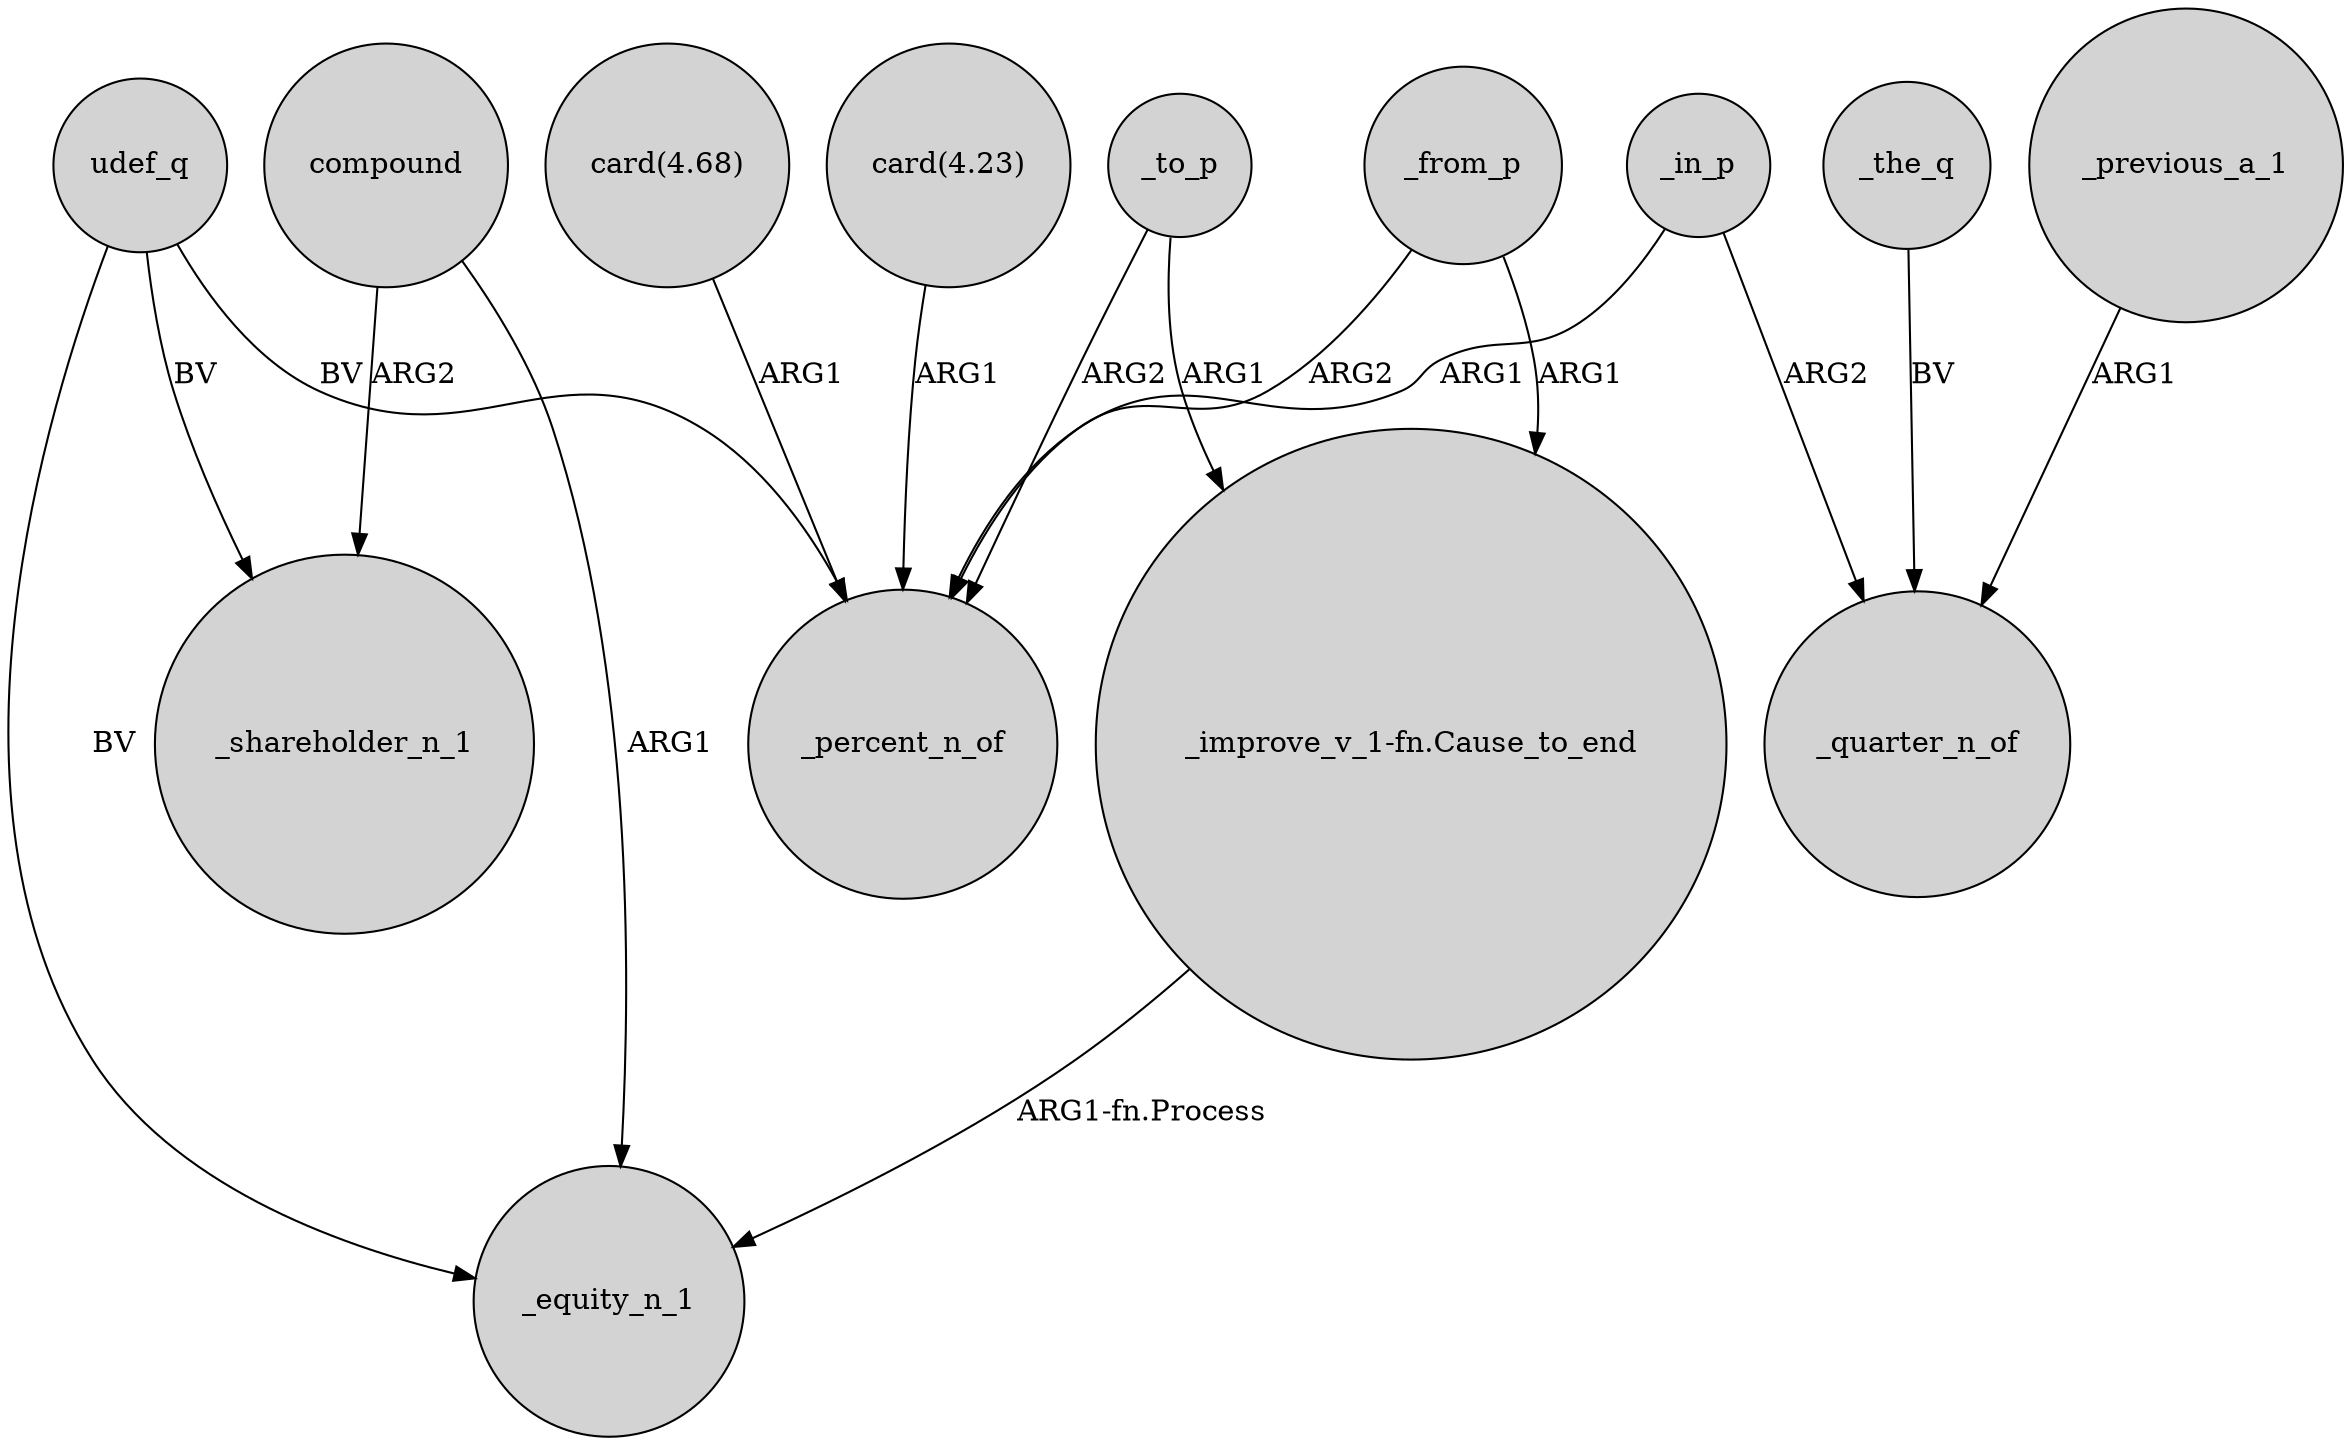 digraph {
	node [shape=circle style=filled]
	udef_q -> _percent_n_of [label=BV]
	compound -> _equity_n_1 [label=ARG1]
	_to_p -> _percent_n_of [label=ARG2]
	"card(4.23)" -> _percent_n_of [label=ARG1]
	_the_q -> _quarter_n_of [label=BV]
	"card(4.68)" -> _percent_n_of [label=ARG1]
	udef_q -> _equity_n_1 [label=BV]
	_in_p -> _quarter_n_of [label=ARG2]
	_to_p -> "_improve_v_1-fn.Cause_to_end" [label=ARG1]
	compound -> _shareholder_n_1 [label=ARG2]
	udef_q -> _shareholder_n_1 [label=BV]
	_previous_a_1 -> _quarter_n_of [label=ARG1]
	_in_p -> _percent_n_of [label=ARG1]
	"_improve_v_1-fn.Cause_to_end" -> _equity_n_1 [label="ARG1-fn.Process"]
	_from_p -> _percent_n_of [label=ARG2]
	_from_p -> "_improve_v_1-fn.Cause_to_end" [label=ARG1]
}
